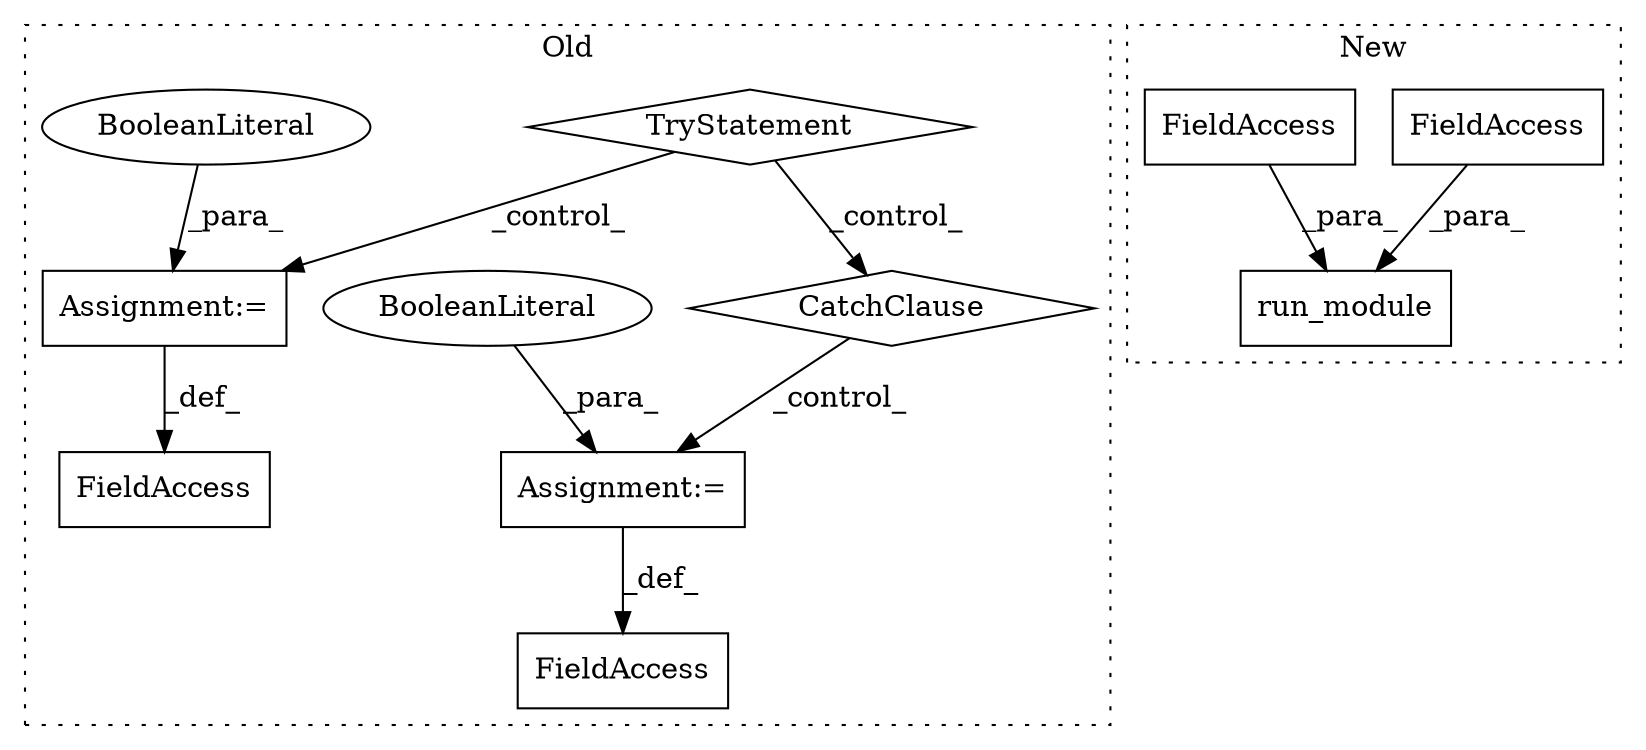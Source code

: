 digraph G {
subgraph cluster0 {
1 [label="TryStatement" a="54" s="395" l="4" shape="diamond"];
5 [label="CatchClause" a="12" s="431,465" l="11,2" shape="diamond"];
6 [label="Assignment:=" a="7" s="485" l="1" shape="box"];
7 [label="FieldAccess" a="22" s="475" l="10" shape="box"];
8 [label="BooleanLiteral" a="9" s="486" l="5" shape="ellipse"];
9 [label="Assignment:=" a="7" s="417" l="1" shape="box"];
10 [label="FieldAccess" a="22" s="407" l="10" shape="box"];
11 [label="BooleanLiteral" a="9" s="418" l="4" shape="ellipse"];
label = "Old";
style="dotted";
}
subgraph cluster1 {
2 [label="run_module" a="32" s="6326,6354" l="11,1" shape="box"];
3 [label="FieldAccess" a="22" s="6337" l="8" shape="box"];
4 [label="FieldAccess" a="22" s="6346" l="8" shape="box"];
label = "New";
style="dotted";
}
1 -> 5 [label="_control_"];
1 -> 9 [label="_control_"];
3 -> 2 [label="_para_"];
4 -> 2 [label="_para_"];
5 -> 6 [label="_control_"];
6 -> 7 [label="_def_"];
8 -> 6 [label="_para_"];
9 -> 10 [label="_def_"];
11 -> 9 [label="_para_"];
}